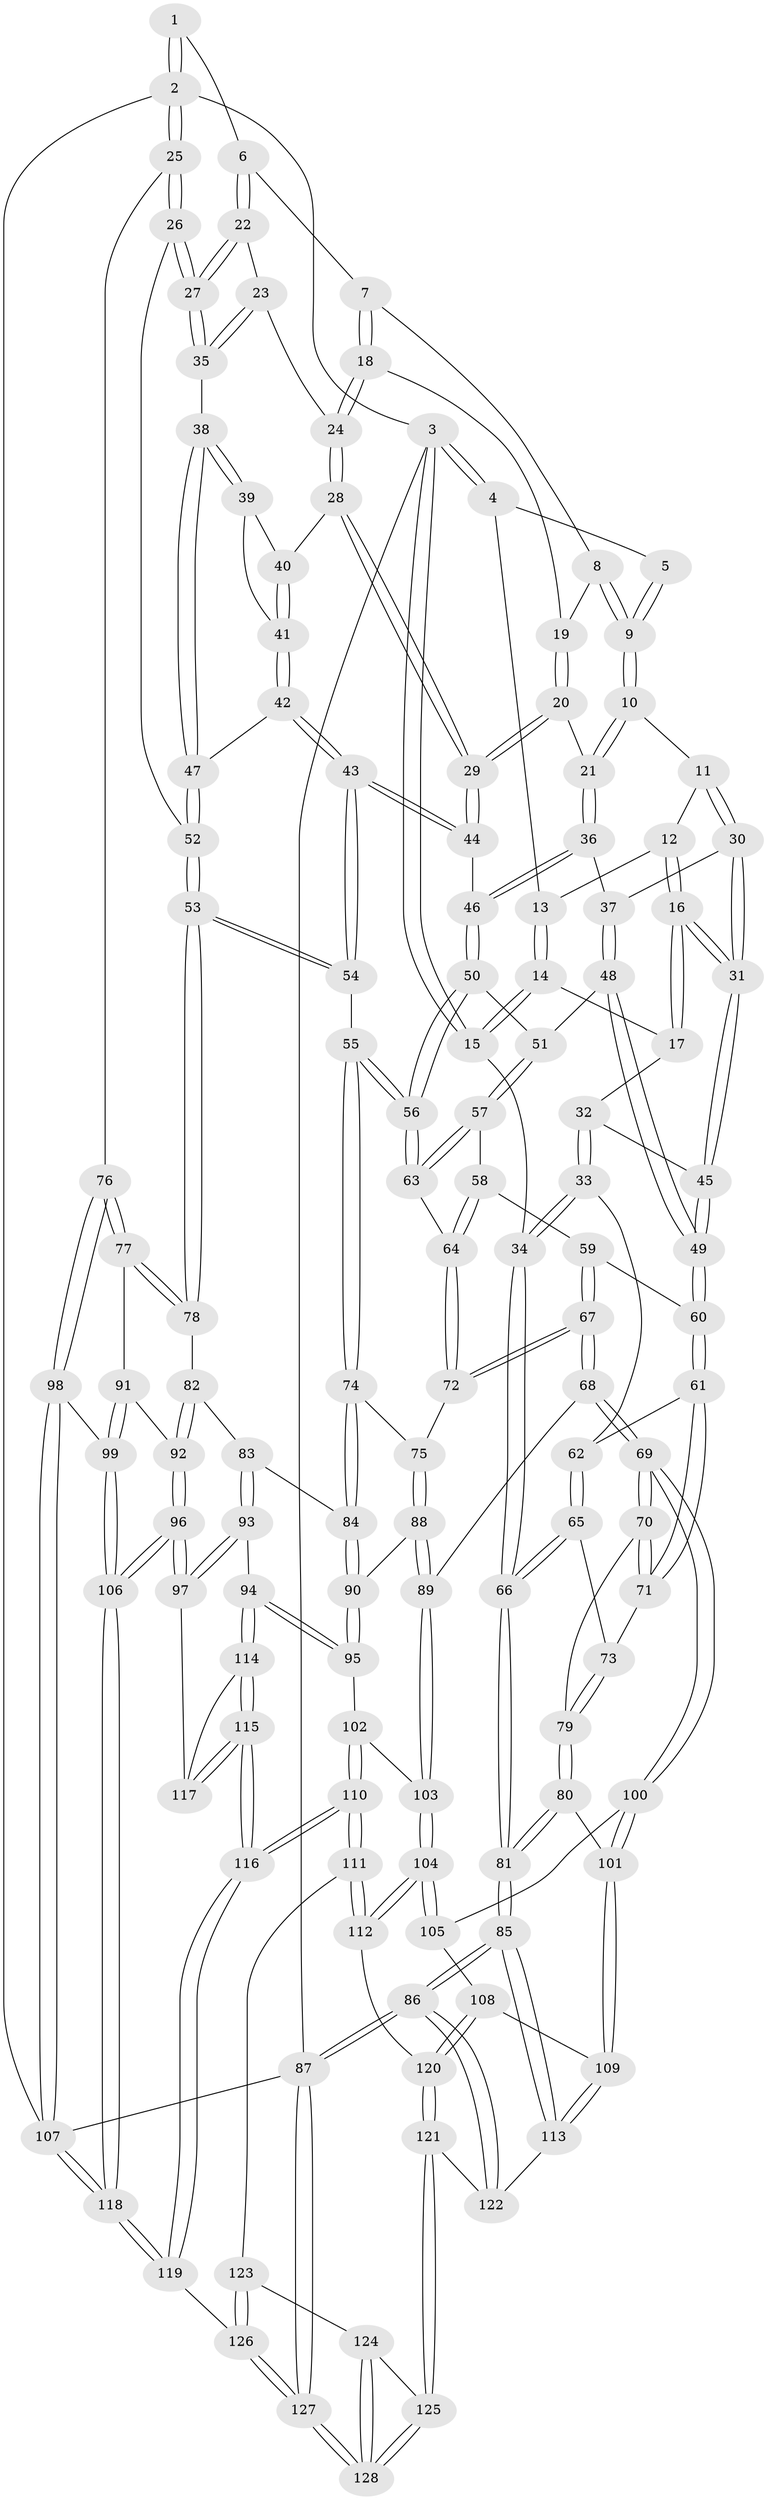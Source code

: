 // coarse degree distribution, {8: 0.0196078431372549, 6: 0.09803921568627451, 4: 0.3333333333333333, 5: 0.27450980392156865, 3: 0.21568627450980393, 7: 0.058823529411764705}
// Generated by graph-tools (version 1.1) at 2025/21/03/04/25 18:21:43]
// undirected, 128 vertices, 317 edges
graph export_dot {
graph [start="1"]
  node [color=gray90,style=filled];
  1 [pos="+0.8518108051704768+0"];
  2 [pos="+1+0"];
  3 [pos="+0+0"];
  4 [pos="+0.21338709145796825+0"];
  5 [pos="+0.49577717267774823+0"];
  6 [pos="+0.8337138855410667+0"];
  7 [pos="+0.8299673189282297+0"];
  8 [pos="+0.6969223055704137+0.05536790525784656"];
  9 [pos="+0.5234651052437439+0.008802064799400988"];
  10 [pos="+0.5220677305105632+0.026795296265033502"];
  11 [pos="+0.33258774251124995+0.10130392820759355"];
  12 [pos="+0.2200300591464246+0"];
  13 [pos="+0.2134795556014946+0"];
  14 [pos="+0.12134316594587746+0.0967173616383876"];
  15 [pos="+0+0.22605772556832085"];
  16 [pos="+0.23708328867204156+0.1669195998991226"];
  17 [pos="+0.1250078546810543+0.10186052281838573"];
  18 [pos="+0.7408421410866115+0.09889139975179462"];
  19 [pos="+0.6984911357173232+0.0864005220055733"];
  20 [pos="+0.6570262101052811+0.1634443773584708"];
  21 [pos="+0.5294371715697307+0.10565107855025214"];
  22 [pos="+0.8546117550100216+0.02247725095135133"];
  23 [pos="+0.7964494091010702+0.13565473622301621"];
  24 [pos="+0.7495436535015652+0.15506286239777523"];
  25 [pos="+1+0.21557195094689027"];
  26 [pos="+1+0.21705888330873505"];
  27 [pos="+0.9799256611803614+0.1769664092049131"];
  28 [pos="+0.7358408659271448+0.1698112294035239"];
  29 [pos="+0.6707739318724727+0.17714417347113953"];
  30 [pos="+0.3241786570663996+0.15720029732674787"];
  31 [pos="+0.26327950764671165+0.21315690547411728"];
  32 [pos="+0.12367787845324155+0.1957394405683256"];
  33 [pos="+0+0.2862892254671897"];
  34 [pos="+0+0.24505124992360378"];
  35 [pos="+0.8638902466664264+0.21109467844937616"];
  36 [pos="+0.5048518046991327+0.1502664496059791"];
  37 [pos="+0.48217009719801235+0.16098814453776053"];
  38 [pos="+0.8622528194008034+0.21251113934664653"];
  39 [pos="+0.8135302341606131+0.20417835795593484"];
  40 [pos="+0.7373195647285524+0.17169056214792547"];
  41 [pos="+0.761784812013055+0.22469222945769146"];
  42 [pos="+0.7689131119309334+0.25679028067311205"];
  43 [pos="+0.6881162983495401+0.3347920283374064"];
  44 [pos="+0.6663573925392616+0.25994073887542457"];
  45 [pos="+0.26018111192304877+0.22848309925707994"];
  46 [pos="+0.5310526770122728+0.23847319607283873"];
  47 [pos="+0.8332046782776299+0.2563264679234914"];
  48 [pos="+0.40378167462282116+0.26724209213298816"];
  49 [pos="+0.264000633473377+0.2624222531717559"];
  50 [pos="+0.5282154313443321+0.30375444970384363"];
  51 [pos="+0.42829036148202504+0.3027366618962928"];
  52 [pos="+0.8531336046312603+0.40145362847243443"];
  53 [pos="+0.8391148936002913+0.4256468863148933"];
  54 [pos="+0.6865662795320379+0.34952802152565415"];
  55 [pos="+0.5812077880609432+0.4088538901010328"];
  56 [pos="+0.5809171983173929+0.4087154074170615"];
  57 [pos="+0.4169649935340708+0.36113836925180753"];
  58 [pos="+0.3664662867745766+0.3879631077926364"];
  59 [pos="+0.29643290322547694+0.38933065868666134"];
  60 [pos="+0.2364401030131701+0.34294892053624243"];
  61 [pos="+0.16469983868015747+0.3776001786492583"];
  62 [pos="+0.08886457004391542+0.3594449505460996"];
  63 [pos="+0.5297991722416694+0.4152356296905008"];
  64 [pos="+0.4405361087087174+0.4677533588566286"];
  65 [pos="+0.04171788817263585+0.5015563422194608"];
  66 [pos="+0+0.5091985735902558"];
  67 [pos="+0.34958450925482826+0.5758443433296843"];
  68 [pos="+0.3426600171451829+0.5928977200450556"];
  69 [pos="+0.21761253988489554+0.6257993030798382"];
  70 [pos="+0.1832147114274228+0.5976935111057831"];
  71 [pos="+0.16365235330735273+0.5140974027256412"];
  72 [pos="+0.4034229986260829+0.5365157507261372"];
  73 [pos="+0.048402592331404225+0.5085731946980339"];
  74 [pos="+0.6002410812902256+0.5183220176743581"];
  75 [pos="+0.5186446146052931+0.5458179526193789"];
  76 [pos="+1+0.5033720869434954"];
  77 [pos="+0.9141054989297145+0.5166515732613065"];
  78 [pos="+0.8485502792362386+0.46446115183603165"];
  79 [pos="+0.050077868514475016+0.6142760947914534"];
  80 [pos="+0+0.6599187437863534"];
  81 [pos="+0+0.6454922867728085"];
  82 [pos="+0.7470535949457657+0.5464557062401304"];
  83 [pos="+0.6652835967644081+0.572182703956662"];
  84 [pos="+0.6243417453602511+0.5530588123285829"];
  85 [pos="+0+1"];
  86 [pos="+0+1"];
  87 [pos="+0+1"];
  88 [pos="+0.47930530714191305+0.6251854936435165"];
  89 [pos="+0.36776383162013715+0.6205285937126821"];
  90 [pos="+0.542470255571625+0.6614273193894314"];
  91 [pos="+0.9017948969972452+0.6131693810809346"];
  92 [pos="+0.8176468131581225+0.6770554428223989"];
  93 [pos="+0.6956343029495375+0.7022564373920267"];
  94 [pos="+0.5473576778318029+0.7514312585332914"];
  95 [pos="+0.5425913044607275+0.7471445042706748"];
  96 [pos="+0.7773443218067866+0.7596958307932533"];
  97 [pos="+0.759659121925721+0.7518707363742945"];
  98 [pos="+1+0.690560249142148"];
  99 [pos="+0.9729968735688087+0.7117784063363062"];
  100 [pos="+0.2105175877934885+0.6681844796471191"];
  101 [pos="+0.07722571212774303+0.7651636207777315"];
  102 [pos="+0.4394242217234434+0.7459755938427145"];
  103 [pos="+0.408334917738538+0.7334312327909921"];
  104 [pos="+0.328071135986413+0.811303709912881"];
  105 [pos="+0.23321080852224707+0.7439915126627413"];
  106 [pos="+0.8414636757043545+0.865478084916085"];
  107 [pos="+1+1"];
  108 [pos="+0.19165267407753322+0.8151472755099858"];
  109 [pos="+0.08117896499803742+0.7906995494200847"];
  110 [pos="+0.44585970252299484+0.9056807326621995"];
  111 [pos="+0.3303662660633596+0.8521320876186992"];
  112 [pos="+0.3288183303705091+0.8465233020701277"];
  113 [pos="+0.07860535252838258+0.8000451901032203"];
  114 [pos="+0.5484941250541608+0.7559729122672649"];
  115 [pos="+0.5705794392658663+0.8919795143879301"];
  116 [pos="+0.5663701880459038+1"];
  117 [pos="+0.6731843716869386+0.79684209399799"];
  118 [pos="+0.8801441548463154+1"];
  119 [pos="+0.6056919744010169+1"];
  120 [pos="+0.19391809608742314+0.851716862792429"];
  121 [pos="+0.17369400097392976+0.9113350471416086"];
  122 [pos="+0.1306406628265905+0.9136217200868211"];
  123 [pos="+0.3025876875058538+0.9049149469293903"];
  124 [pos="+0.30218877402431865+0.9052647251696767"];
  125 [pos="+0.17715254457054336+0.9141421300534277"];
  126 [pos="+0.5517336553790158+1"];
  127 [pos="+0.27626893871922914+1"];
  128 [pos="+0.2565160918020958+1"];
  1 -- 2;
  1 -- 2;
  1 -- 6;
  2 -- 3;
  2 -- 25;
  2 -- 25;
  2 -- 107;
  3 -- 4;
  3 -- 4;
  3 -- 15;
  3 -- 15;
  3 -- 87;
  4 -- 5;
  4 -- 13;
  5 -- 9;
  5 -- 9;
  6 -- 7;
  6 -- 22;
  6 -- 22;
  7 -- 8;
  7 -- 18;
  7 -- 18;
  8 -- 9;
  8 -- 9;
  8 -- 19;
  9 -- 10;
  9 -- 10;
  10 -- 11;
  10 -- 21;
  10 -- 21;
  11 -- 12;
  11 -- 30;
  11 -- 30;
  12 -- 13;
  12 -- 16;
  12 -- 16;
  13 -- 14;
  13 -- 14;
  14 -- 15;
  14 -- 15;
  14 -- 17;
  15 -- 34;
  16 -- 17;
  16 -- 17;
  16 -- 31;
  16 -- 31;
  17 -- 32;
  18 -- 19;
  18 -- 24;
  18 -- 24;
  19 -- 20;
  19 -- 20;
  20 -- 21;
  20 -- 29;
  20 -- 29;
  21 -- 36;
  21 -- 36;
  22 -- 23;
  22 -- 27;
  22 -- 27;
  23 -- 24;
  23 -- 35;
  23 -- 35;
  24 -- 28;
  24 -- 28;
  25 -- 26;
  25 -- 26;
  25 -- 76;
  26 -- 27;
  26 -- 27;
  26 -- 52;
  27 -- 35;
  27 -- 35;
  28 -- 29;
  28 -- 29;
  28 -- 40;
  29 -- 44;
  29 -- 44;
  30 -- 31;
  30 -- 31;
  30 -- 37;
  31 -- 45;
  31 -- 45;
  32 -- 33;
  32 -- 33;
  32 -- 45;
  33 -- 34;
  33 -- 34;
  33 -- 62;
  34 -- 66;
  34 -- 66;
  35 -- 38;
  36 -- 37;
  36 -- 46;
  36 -- 46;
  37 -- 48;
  37 -- 48;
  38 -- 39;
  38 -- 39;
  38 -- 47;
  38 -- 47;
  39 -- 40;
  39 -- 41;
  40 -- 41;
  40 -- 41;
  41 -- 42;
  41 -- 42;
  42 -- 43;
  42 -- 43;
  42 -- 47;
  43 -- 44;
  43 -- 44;
  43 -- 54;
  43 -- 54;
  44 -- 46;
  45 -- 49;
  45 -- 49;
  46 -- 50;
  46 -- 50;
  47 -- 52;
  47 -- 52;
  48 -- 49;
  48 -- 49;
  48 -- 51;
  49 -- 60;
  49 -- 60;
  50 -- 51;
  50 -- 56;
  50 -- 56;
  51 -- 57;
  51 -- 57;
  52 -- 53;
  52 -- 53;
  53 -- 54;
  53 -- 54;
  53 -- 78;
  53 -- 78;
  54 -- 55;
  55 -- 56;
  55 -- 56;
  55 -- 74;
  55 -- 74;
  56 -- 63;
  56 -- 63;
  57 -- 58;
  57 -- 63;
  57 -- 63;
  58 -- 59;
  58 -- 64;
  58 -- 64;
  59 -- 60;
  59 -- 67;
  59 -- 67;
  60 -- 61;
  60 -- 61;
  61 -- 62;
  61 -- 71;
  61 -- 71;
  62 -- 65;
  62 -- 65;
  63 -- 64;
  64 -- 72;
  64 -- 72;
  65 -- 66;
  65 -- 66;
  65 -- 73;
  66 -- 81;
  66 -- 81;
  67 -- 68;
  67 -- 68;
  67 -- 72;
  67 -- 72;
  68 -- 69;
  68 -- 69;
  68 -- 89;
  69 -- 70;
  69 -- 70;
  69 -- 100;
  69 -- 100;
  70 -- 71;
  70 -- 71;
  70 -- 79;
  71 -- 73;
  72 -- 75;
  73 -- 79;
  73 -- 79;
  74 -- 75;
  74 -- 84;
  74 -- 84;
  75 -- 88;
  75 -- 88;
  76 -- 77;
  76 -- 77;
  76 -- 98;
  76 -- 98;
  77 -- 78;
  77 -- 78;
  77 -- 91;
  78 -- 82;
  79 -- 80;
  79 -- 80;
  80 -- 81;
  80 -- 81;
  80 -- 101;
  81 -- 85;
  81 -- 85;
  82 -- 83;
  82 -- 92;
  82 -- 92;
  83 -- 84;
  83 -- 93;
  83 -- 93;
  84 -- 90;
  84 -- 90;
  85 -- 86;
  85 -- 86;
  85 -- 113;
  85 -- 113;
  86 -- 87;
  86 -- 87;
  86 -- 122;
  86 -- 122;
  87 -- 127;
  87 -- 127;
  87 -- 107;
  88 -- 89;
  88 -- 89;
  88 -- 90;
  89 -- 103;
  89 -- 103;
  90 -- 95;
  90 -- 95;
  91 -- 92;
  91 -- 99;
  91 -- 99;
  92 -- 96;
  92 -- 96;
  93 -- 94;
  93 -- 97;
  93 -- 97;
  94 -- 95;
  94 -- 95;
  94 -- 114;
  94 -- 114;
  95 -- 102;
  96 -- 97;
  96 -- 97;
  96 -- 106;
  96 -- 106;
  97 -- 117;
  98 -- 99;
  98 -- 107;
  98 -- 107;
  99 -- 106;
  99 -- 106;
  100 -- 101;
  100 -- 101;
  100 -- 105;
  101 -- 109;
  101 -- 109;
  102 -- 103;
  102 -- 110;
  102 -- 110;
  103 -- 104;
  103 -- 104;
  104 -- 105;
  104 -- 105;
  104 -- 112;
  104 -- 112;
  105 -- 108;
  106 -- 118;
  106 -- 118;
  107 -- 118;
  107 -- 118;
  108 -- 109;
  108 -- 120;
  108 -- 120;
  109 -- 113;
  109 -- 113;
  110 -- 111;
  110 -- 111;
  110 -- 116;
  110 -- 116;
  111 -- 112;
  111 -- 112;
  111 -- 123;
  112 -- 120;
  113 -- 122;
  114 -- 115;
  114 -- 115;
  114 -- 117;
  115 -- 116;
  115 -- 116;
  115 -- 117;
  115 -- 117;
  116 -- 119;
  116 -- 119;
  118 -- 119;
  118 -- 119;
  119 -- 126;
  120 -- 121;
  120 -- 121;
  121 -- 122;
  121 -- 125;
  121 -- 125;
  123 -- 124;
  123 -- 126;
  123 -- 126;
  124 -- 125;
  124 -- 128;
  124 -- 128;
  125 -- 128;
  125 -- 128;
  126 -- 127;
  126 -- 127;
  127 -- 128;
  127 -- 128;
}
